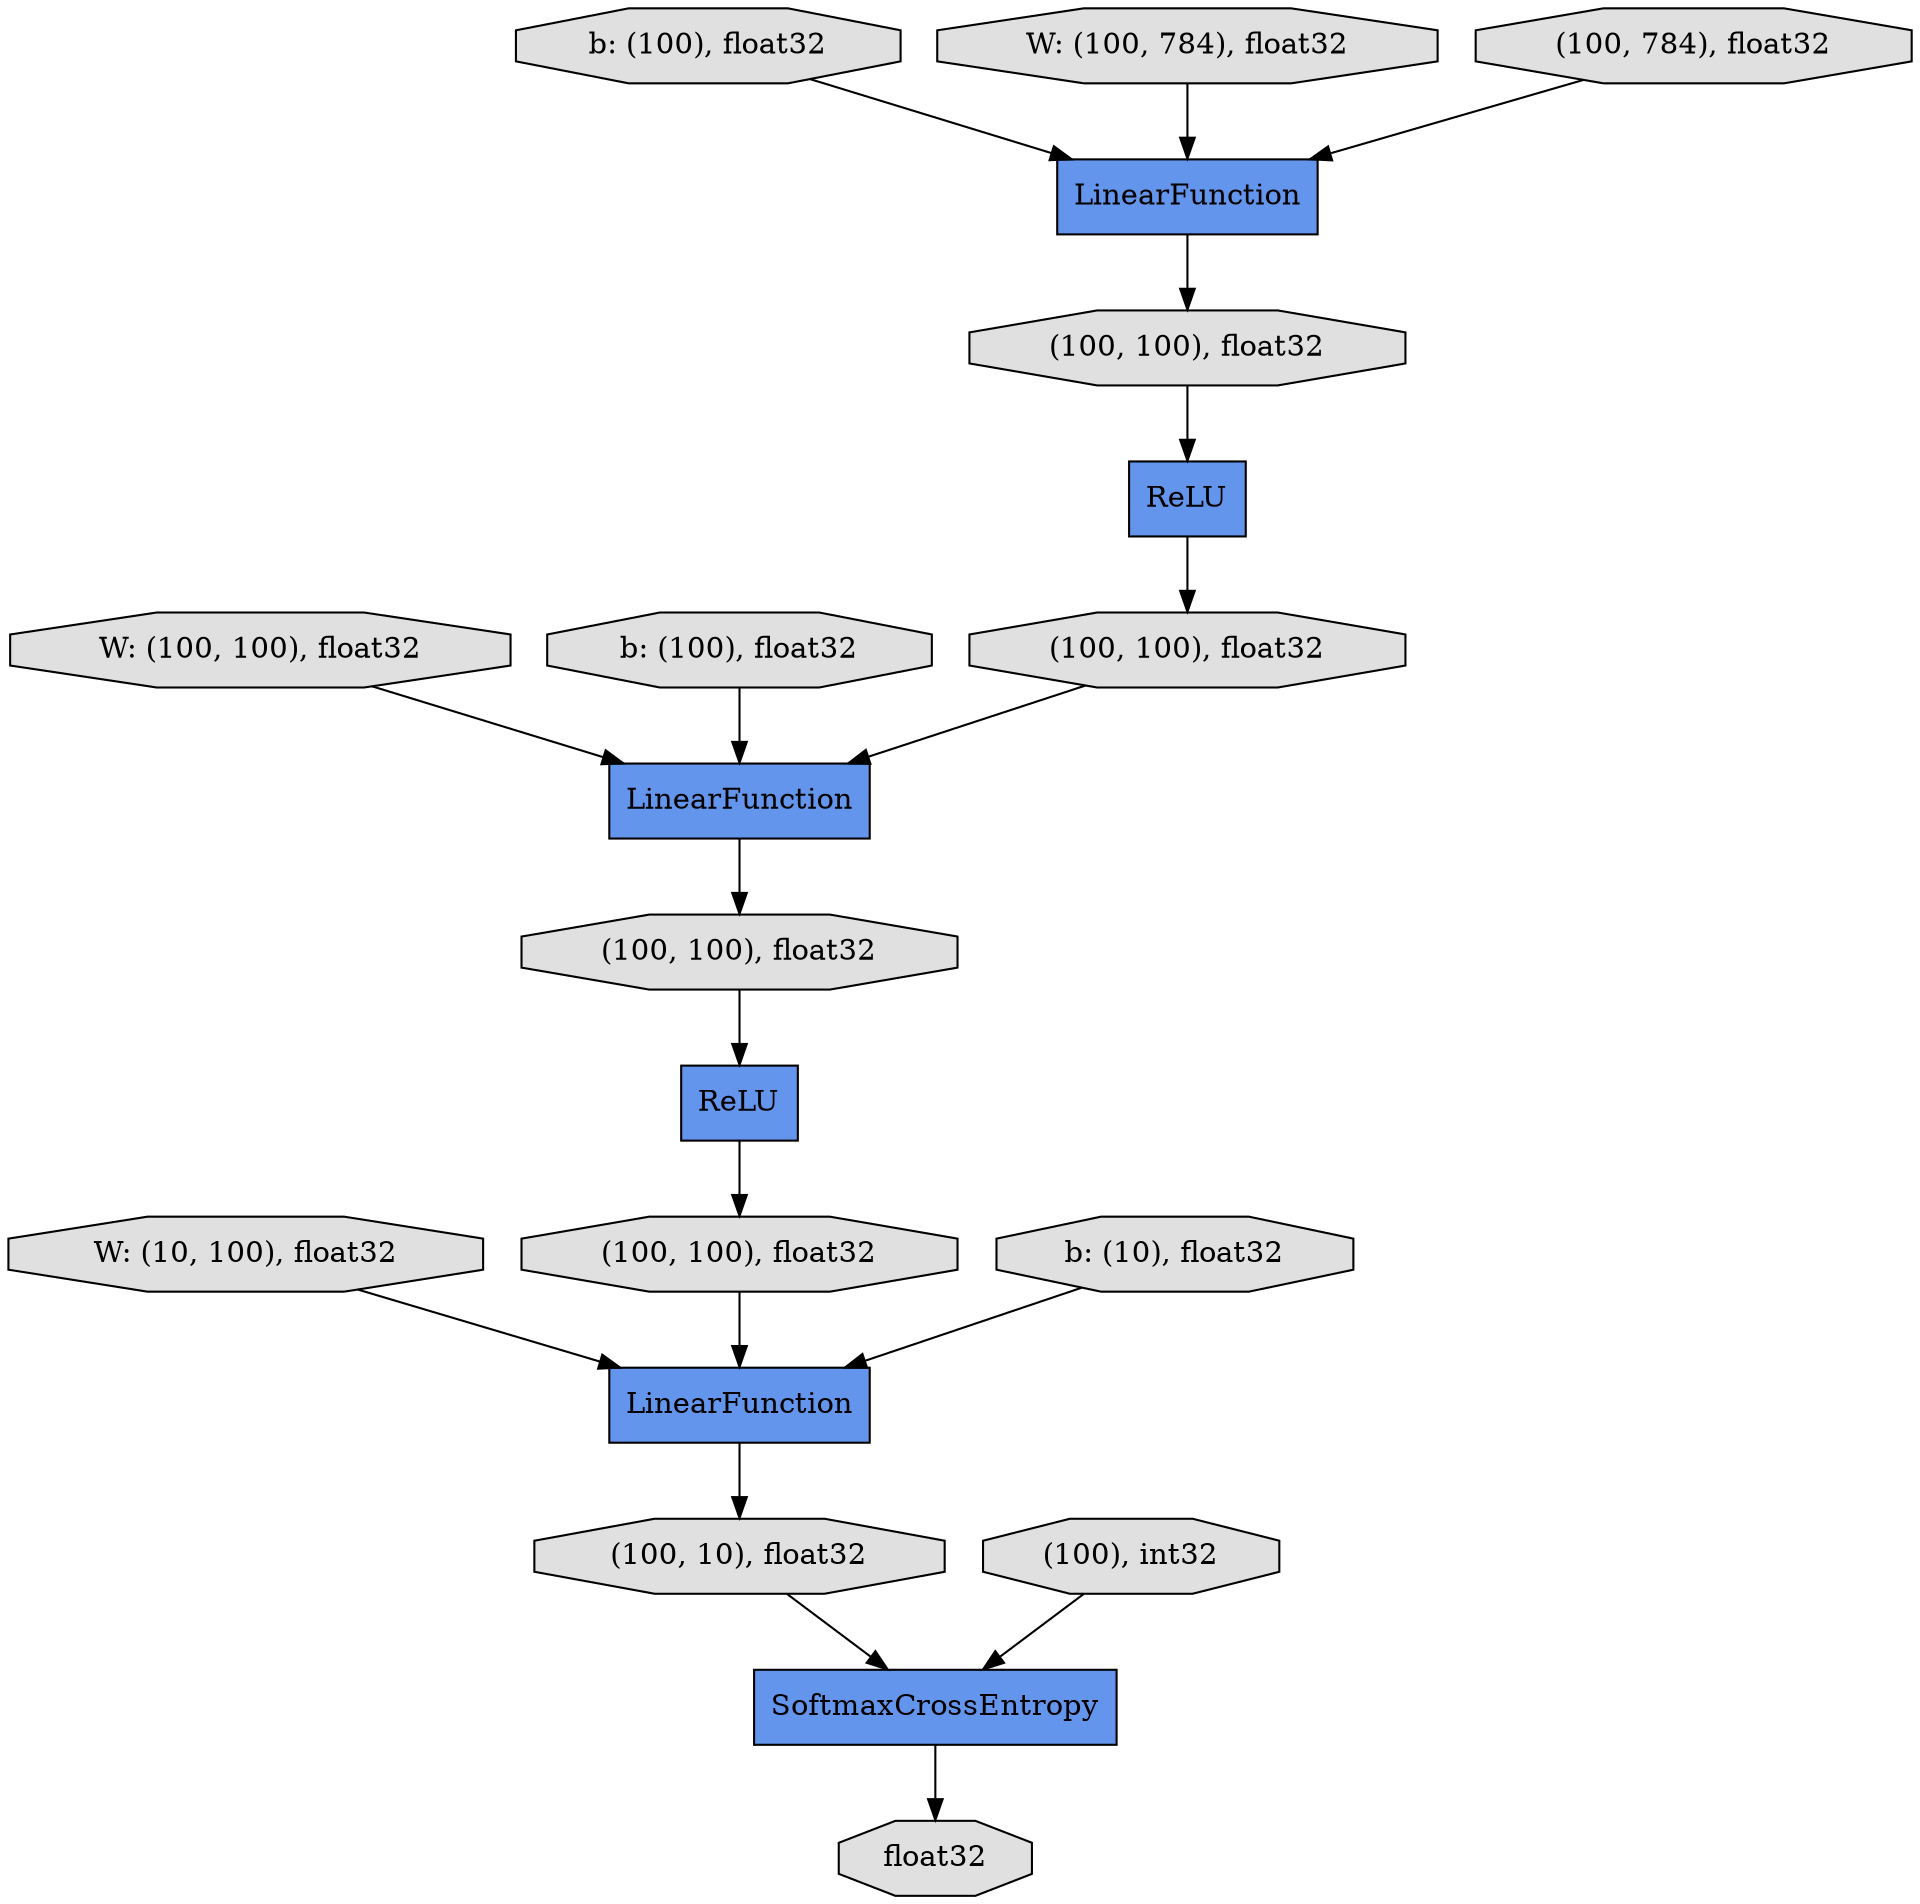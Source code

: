digraph graphname{rankdir=TB;4721962512 [label="float32",shape="octagon",fillcolor="#E0E0E0",style="filled"];4721962008 [label="ReLU",shape="record",fillcolor="#6495ED",style="filled"];4721991184 [label="b: (100), float32",shape="octagon",fillcolor="#E0E0E0",style="filled"];4721962064 [label="(100, 100), float32",shape="octagon",fillcolor="#E0E0E0",style="filled"];4721961560 [label="LinearFunction",shape="record",fillcolor="#6495ED",style="filled"];4721959040 [label="W: (10, 100), float32",shape="octagon",fillcolor="#E0E0E0",style="filled"];4721961840 [label="(100, 100), float32",shape="octagon",fillcolor="#E0E0E0",style="filled"];4721991352 [label="W: (100, 100), float32",shape="octagon",fillcolor="#E0E0E0",style="filled"];4721962176 [label="SoftmaxCrossEntropy",shape="record",fillcolor="#6495ED",style="filled"];4721961672 [label="LinearFunction",shape="record",fillcolor="#6495ED",style="filled"];4721962232 [label="(100, 100), float32",shape="octagon",fillcolor="#E0E0E0",style="filled"];4721961728 [label="ReLU",shape="record",fillcolor="#6495ED",style="filled"];4721961784 [label="LinearFunction",shape="record",fillcolor="#6495ED",style="filled"];4721990960 [label="W: (100, 784), float32",shape="octagon",fillcolor="#E0E0E0",style="filled"];4721962344 [label="(100, 10), float32",shape="octagon",fillcolor="#E0E0E0",style="filled"];4721959264 [label="b: (10), float32",shape="octagon",fillcolor="#E0E0E0",style="filled"];4721960832 [label="(100, 784), float32",shape="octagon",fillcolor="#E0E0E0",style="filled"];4721991576 [label="b: (100), float32",shape="octagon",fillcolor="#E0E0E0",style="filled"];4721962400 [label="(100), int32",shape="octagon",fillcolor="#E0E0E0",style="filled"];4721961952 [label="(100, 100), float32",shape="octagon",fillcolor="#E0E0E0",style="filled"];4721961952 -> 4721961672;4721962176 -> 4721962512;4721961840 -> 4721961728;4721962344 -> 4721962176;4721962064 -> 4721962008;4721961728 -> 4721961952;4721960832 -> 4721961560;4721991576 -> 4721961672;4721962008 -> 4721962232;4721959264 -> 4721961784;4721961672 -> 4721962064;4721959040 -> 4721961784;4721990960 -> 4721961560;4721991184 -> 4721961560;4721961784 -> 4721962344;4721962232 -> 4721961784;4721961560 -> 4721961840;4721991352 -> 4721961672;4721962400 -> 4721962176;}